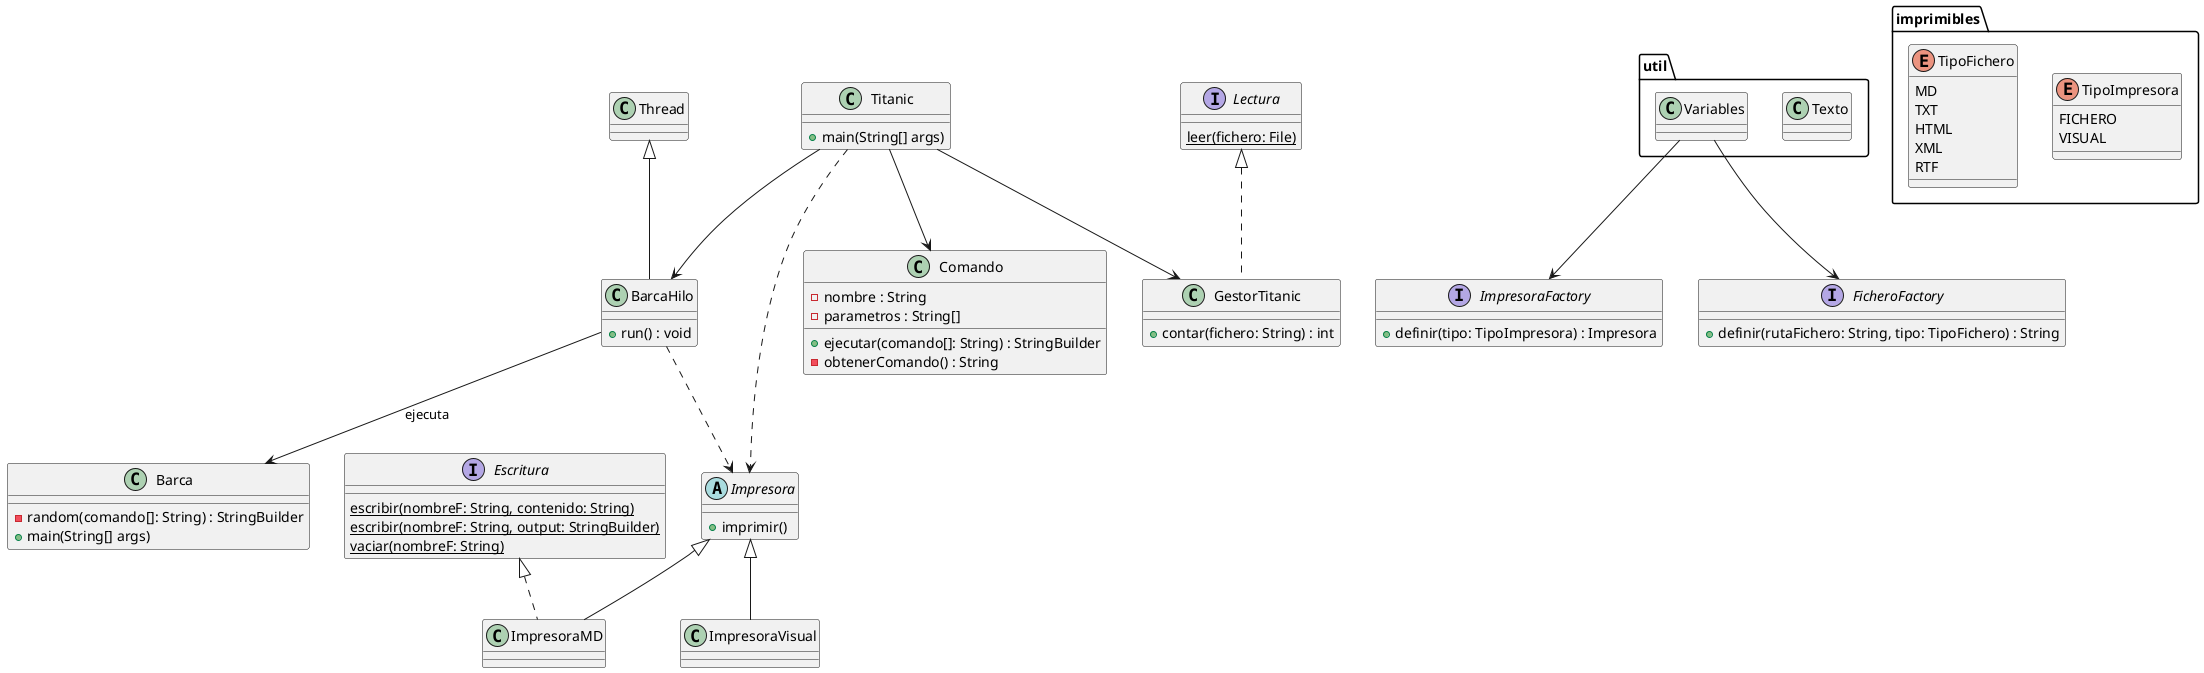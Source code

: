 @startuml Doc

class Titanic{
    + main(String[] args)
}

class Barca {
    - random(comando[]: String) : StringBuilder
    + main(String[] args)
}

class BarcaHilo extends Thread{
    + run() : void
}

class Comando {
    - nombre : String
    - parametros : String[]
    + ejecutar(comando[]: String) : StringBuilder
    - obtenerComando() : String
}

interface Escritura{
    {static} escribir(nombreF: String, contenido: String)
    {static} escribir(nombreF: String, output: StringBuilder)
    {static} vaciar(nombreF: String)
}

interface Lectura{
    {static} leer(fichero: File)
}

enum imprimibles.TipoImpresora {
    FICHERO
    VISUAL
}

enum imprimibles.TipoFichero {
    MD
    TXT
    HTML
    XML
    RTF
}

interface ImpresoraFactory{
    + definir(tipo: TipoImpresora) : Impresora
}

interface FicheroFactory{
    + definir(rutaFichero: String, tipo: TipoFichero) : String
}

abstract class Impresora {
    + imprimir()
}
class ImpresoraMD extends Impresora implements Escritura
class ImpresoraVisual extends Impresora

class GestorTitanic implements Lectura{
    + contar(fichero: String) : int
}

class util.Texto
class util.Variables

Variables --> FicheroFactory
Variables --> ImpresoraFactory
BarcaHilo ..> Impresora
BarcaHilo --> Barca :ejecuta
Titanic --> GestorTitanic
Titanic --> Comando
Titanic --> BarcaHilo
Titanic ..> Impresora

@enduml